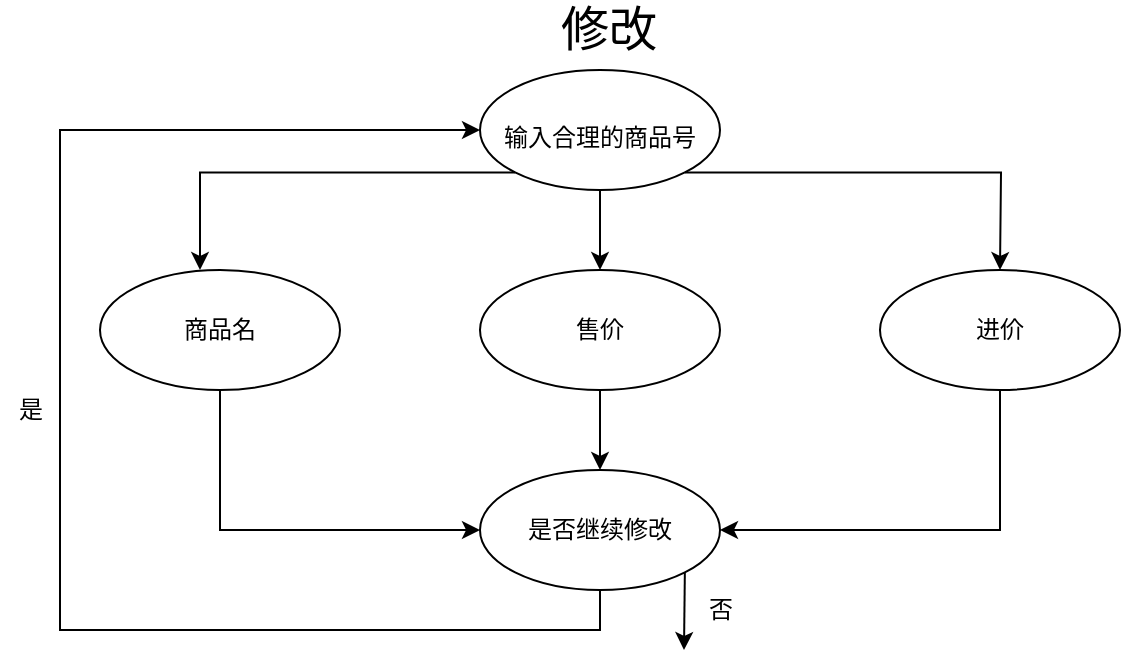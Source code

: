 <mxfile version="16.1.2" type="device"><diagram id="V_Oi2WMmcIft9M8Y_HQh" name="第 1 页"><mxGraphModel dx="1102" dy="865" grid="1" gridSize="10" guides="1" tooltips="1" connect="1" arrows="1" fold="1" page="1" pageScale="1" pageWidth="827" pageHeight="1169" math="0" shadow="0"><root><mxCell id="0"/><mxCell id="1" parent="0"/><mxCell id="vOZDTelKq3fSL-7y3EVs-1" value="&lt;font style=&quot;font-size: 24px&quot;&gt;修改&lt;/font&gt;" style="text;html=1;align=center;verticalAlign=middle;resizable=0;points=[];autosize=1;strokeColor=none;fillColor=none;" vertex="1" parent="1"><mxGeometry x="384" y="60" width="60" height="20" as="geometry"/></mxCell><mxCell id="vOZDTelKq3fSL-7y3EVs-3" style="edgeStyle=orthogonalEdgeStyle;rounded=0;orthogonalLoop=1;jettySize=auto;html=1;exitX=0;exitY=1;exitDx=0;exitDy=0;fontSize=12;" edge="1" parent="1" source="vOZDTelKq3fSL-7y3EVs-2"><mxGeometry relative="1" as="geometry"><mxPoint x="210" y="190" as="targetPoint"/><Array as="points"><mxPoint x="210" y="141"/><mxPoint x="210" y="190"/></Array></mxGeometry></mxCell><mxCell id="vOZDTelKq3fSL-7y3EVs-4" style="edgeStyle=orthogonalEdgeStyle;rounded=0;orthogonalLoop=1;jettySize=auto;html=1;exitX=0.5;exitY=1;exitDx=0;exitDy=0;fontSize=12;" edge="1" parent="1" source="vOZDTelKq3fSL-7y3EVs-2"><mxGeometry relative="1" as="geometry"><mxPoint x="410" y="190" as="targetPoint"/></mxGeometry></mxCell><mxCell id="vOZDTelKq3fSL-7y3EVs-5" style="edgeStyle=orthogonalEdgeStyle;rounded=0;orthogonalLoop=1;jettySize=auto;html=1;exitX=1;exitY=1;exitDx=0;exitDy=0;fontSize=12;" edge="1" parent="1" source="vOZDTelKq3fSL-7y3EVs-2"><mxGeometry relative="1" as="geometry"><mxPoint x="610" y="190" as="targetPoint"/></mxGeometry></mxCell><mxCell id="vOZDTelKq3fSL-7y3EVs-2" value="&lt;font style=&quot;font-size: 12px&quot;&gt;输入合理的商品号&lt;/font&gt;" style="ellipse;whiteSpace=wrap;html=1;fontSize=24;" vertex="1" parent="1"><mxGeometry x="350" y="90" width="120" height="60" as="geometry"/></mxCell><mxCell id="vOZDTelKq3fSL-7y3EVs-10" style="edgeStyle=orthogonalEdgeStyle;rounded=0;orthogonalLoop=1;jettySize=auto;html=1;exitX=0.5;exitY=1;exitDx=0;exitDy=0;entryX=0;entryY=0.5;entryDx=0;entryDy=0;fontSize=12;" edge="1" parent="1" source="vOZDTelKq3fSL-7y3EVs-6" target="vOZDTelKq3fSL-7y3EVs-9"><mxGeometry relative="1" as="geometry"/></mxCell><mxCell id="vOZDTelKq3fSL-7y3EVs-6" value="商品名" style="ellipse;whiteSpace=wrap;html=1;fontSize=12;" vertex="1" parent="1"><mxGeometry x="160" y="190" width="120" height="60" as="geometry"/></mxCell><mxCell id="vOZDTelKq3fSL-7y3EVs-11" style="edgeStyle=orthogonalEdgeStyle;rounded=0;orthogonalLoop=1;jettySize=auto;html=1;exitX=0.5;exitY=1;exitDx=0;exitDy=0;fontSize=12;" edge="1" parent="1" source="vOZDTelKq3fSL-7y3EVs-7" target="vOZDTelKq3fSL-7y3EVs-9"><mxGeometry relative="1" as="geometry"/></mxCell><mxCell id="vOZDTelKq3fSL-7y3EVs-7" value="售价" style="ellipse;whiteSpace=wrap;html=1;fontSize=12;" vertex="1" parent="1"><mxGeometry x="350" y="190" width="120" height="60" as="geometry"/></mxCell><mxCell id="vOZDTelKq3fSL-7y3EVs-12" style="edgeStyle=orthogonalEdgeStyle;rounded=0;orthogonalLoop=1;jettySize=auto;html=1;exitX=0.5;exitY=1;exitDx=0;exitDy=0;entryX=1;entryY=0.5;entryDx=0;entryDy=0;fontSize=12;" edge="1" parent="1" source="vOZDTelKq3fSL-7y3EVs-8" target="vOZDTelKq3fSL-7y3EVs-9"><mxGeometry relative="1" as="geometry"/></mxCell><mxCell id="vOZDTelKq3fSL-7y3EVs-8" value="进价" style="ellipse;whiteSpace=wrap;html=1;fontSize=12;" vertex="1" parent="1"><mxGeometry x="550" y="190" width="120" height="60" as="geometry"/></mxCell><mxCell id="vOZDTelKq3fSL-7y3EVs-13" style="edgeStyle=orthogonalEdgeStyle;rounded=0;orthogonalLoop=1;jettySize=auto;html=1;exitX=0.5;exitY=1;exitDx=0;exitDy=0;fontSize=12;entryX=0;entryY=0.5;entryDx=0;entryDy=0;" edge="1" parent="1" source="vOZDTelKq3fSL-7y3EVs-9" target="vOZDTelKq3fSL-7y3EVs-2"><mxGeometry relative="1" as="geometry"><mxPoint x="80" y="120" as="targetPoint"/><Array as="points"><mxPoint x="410" y="370"/><mxPoint x="140" y="370"/><mxPoint x="140" y="120"/></Array></mxGeometry></mxCell><mxCell id="vOZDTelKq3fSL-7y3EVs-15" style="edgeStyle=orthogonalEdgeStyle;rounded=0;orthogonalLoop=1;jettySize=auto;html=1;exitX=1;exitY=1;exitDx=0;exitDy=0;fontSize=12;" edge="1" parent="1" source="vOZDTelKq3fSL-7y3EVs-9"><mxGeometry relative="1" as="geometry"><mxPoint x="452" y="380" as="targetPoint"/></mxGeometry></mxCell><mxCell id="vOZDTelKq3fSL-7y3EVs-9" value="是否继续修改" style="ellipse;whiteSpace=wrap;html=1;fontSize=12;" vertex="1" parent="1"><mxGeometry x="350" y="290" width="120" height="60" as="geometry"/></mxCell><mxCell id="vOZDTelKq3fSL-7y3EVs-14" value="是" style="text;html=1;align=center;verticalAlign=middle;resizable=0;points=[];autosize=1;strokeColor=none;fillColor=none;fontSize=12;" vertex="1" parent="1"><mxGeometry x="110" y="250" width="30" height="20" as="geometry"/></mxCell><mxCell id="vOZDTelKq3fSL-7y3EVs-16" value="否" style="text;html=1;align=center;verticalAlign=middle;resizable=0;points=[];autosize=1;strokeColor=none;fillColor=none;fontSize=12;" vertex="1" parent="1"><mxGeometry x="455" y="350" width="30" height="20" as="geometry"/></mxCell></root></mxGraphModel></diagram></mxfile>